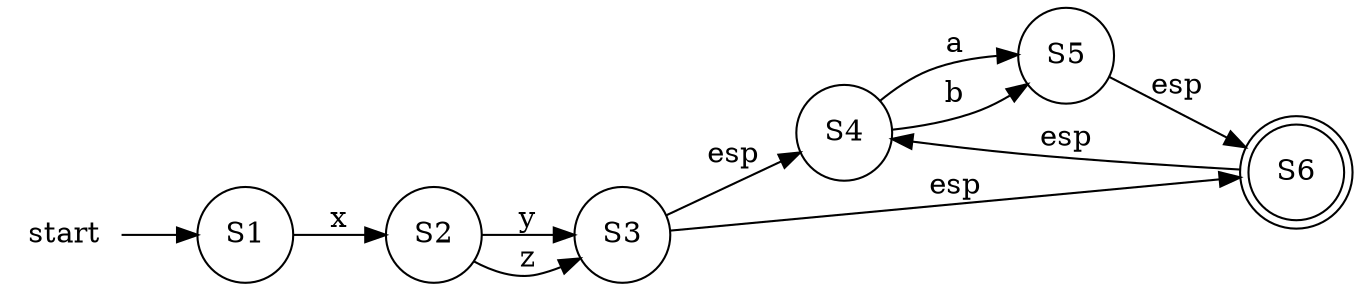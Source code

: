 //
// fsm.dot - sample dot file
//
// Kurt Schmidt
// 2006
//
// Usage:
//   To compile, e.g.:  $ dot -Tpng -o fsm.png fsm.dot
//			or
//		$ dot -Tpng fsm.dot > fsm.png
//
// Output formats:  use $ dot -Tcrap to see all output formats
//		They are:
//			canon cmap cmapx cmapx_np dot eps fig gd gd2 gif gv imap imap_np ismap
//			jpe jpeg jpg pdf plain plain-ext png ps ps2 svg svgz tk vml vmlz vrml
//			wbmp x11 xdot xlib
//

digraph fsm {
rankdir="LR"
start [shape="plaintext",label="start"]
1 [shape="circle",label="S1"]
2 [shape="circle",label="S2"]
3 [shape="circle",label="S3"]
4 [shape="circle",label="S4"]
5 [shape="circle",label="S5"]
6 [shape="doublecircle",label="S6"]
start->1
1->2 [label="x"]  
2->3 [label="y"] 	
2->3 [label="z"]
3->4 [label="esp"]
3->6 [label="esp"]
4->5 [label="a"]
4->5 [label="b"]
5->6 [label="esp"]
6->4 [label="esp"]
}
